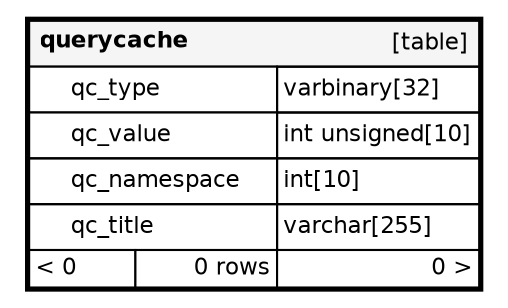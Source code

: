 // dot 2.40 on Linux 5.0.3-200.fc29.x86_64
// SchemaSpy rev Unknown
digraph "querycache" {
  graph [
    rankdir="RL"
    bgcolor="#ffffff"
    nodesep="0.18"
    ranksep="0.46"
    fontname="Helvetica"
    fontsize="11"
    ration="compress"
  ];
  node [
    fontname="Helvetica"
    fontsize="11"
    shape="plaintext"
  ];
  edge [
    arrowsize="0.8"
  ];
  "querycache" [
   label=<
    <TABLE BORDER="2" CELLBORDER="1" CELLSPACING="0" BGCOLOR="#ffffff">
      <TR><TD COLSPAN="4"  BGCOLOR="#f5f5f5"><TABLE BORDER="0" CELLSPACING="0"><TR><TD ALIGN="LEFT"><B>querycache</B></TD><TD ALIGN="RIGHT">[table]</TD></TR></TABLE></TD></TR>
      <TR><TD PORT="qc_type" COLSPAN="2" BGCOLOR="#ffffff" ALIGN="LEFT"><TABLE BORDER="0" CELLSPACING="0" ALIGN="LEFT"><TR ALIGN="LEFT"><TD ALIGN="LEFT" FIXEDSIZE="TRUE" WIDTH="15" HEIGHT="16"></TD><TD ALIGN="LEFT" FIXEDSIZE="TRUE" WIDTH="98" HEIGHT="16">qc_type</TD></TR></TABLE></TD><TD PORT="qc_type.type" ALIGN="LEFT">varbinary[32]</TD></TR>
      <TR><TD PORT="qc_value" COLSPAN="2" BGCOLOR="#ffffff" ALIGN="LEFT"><TABLE BORDER="0" CELLSPACING="0" ALIGN="LEFT"><TR ALIGN="LEFT"><TD ALIGN="LEFT" FIXEDSIZE="TRUE" WIDTH="15" HEIGHT="16"></TD><TD ALIGN="LEFT" FIXEDSIZE="TRUE" WIDTH="98" HEIGHT="16">qc_value</TD></TR></TABLE></TD><TD PORT="qc_value.type" ALIGN="LEFT">int unsigned[10]</TD></TR>
      <TR><TD PORT="qc_namespace" COLSPAN="2" ALIGN="LEFT"><TABLE BORDER="0" CELLSPACING="0" ALIGN="LEFT"><TR ALIGN="LEFT"><TD ALIGN="LEFT" FIXEDSIZE="TRUE" WIDTH="15" HEIGHT="16"></TD><TD ALIGN="LEFT" FIXEDSIZE="TRUE" WIDTH="98" HEIGHT="16">qc_namespace</TD></TR></TABLE></TD><TD PORT="qc_namespace.type" ALIGN="LEFT">int[10]</TD></TR>
      <TR><TD PORT="qc_title" COLSPAN="2" ALIGN="LEFT"><TABLE BORDER="0" CELLSPACING="0" ALIGN="LEFT"><TR ALIGN="LEFT"><TD ALIGN="LEFT" FIXEDSIZE="TRUE" WIDTH="15" HEIGHT="16"></TD><TD ALIGN="LEFT" FIXEDSIZE="TRUE" WIDTH="98" HEIGHT="16">qc_title</TD></TR></TABLE></TD><TD PORT="qc_title.type" ALIGN="LEFT">varchar[255]</TD></TR>
      <TR><TD ALIGN="LEFT" BGCOLOR="#ffffff">&lt; 0</TD><TD ALIGN="RIGHT" BGCOLOR="#ffffff">0 rows</TD><TD ALIGN="RIGHT" BGCOLOR="#ffffff">0 &gt;</TD></TR>
    </TABLE>>
    URL="tables/querycache.html"
    tooltip="querycache"
  ];
}
